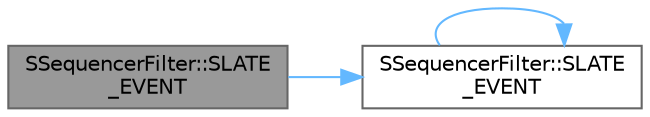 digraph "SSequencerFilter::SLATE_EVENT"
{
 // INTERACTIVE_SVG=YES
 // LATEX_PDF_SIZE
  bgcolor="transparent";
  edge [fontname=Helvetica,fontsize=10,labelfontname=Helvetica,labelfontsize=10];
  node [fontname=Helvetica,fontsize=10,shape=box,height=0.2,width=0.4];
  rankdir="LR";
  Node1 [id="Node000001",label="SSequencerFilter::SLATE\l_EVENT",height=0.2,width=0.4,color="gray40", fillcolor="grey60", style="filled", fontcolor="black",tooltip=" "];
  Node1 -> Node2 [id="edge1_Node000001_Node000002",color="steelblue1",style="solid",tooltip=" "];
  Node2 [id="Node000002",label="SSequencerFilter::SLATE\l_EVENT",height=0.2,width=0.4,color="grey40", fillcolor="white", style="filled",URL="$d2/d6d/classSSequencerFilter.html#a1e385d4438bcf0a0cc8cc7f4dc42e69e",tooltip=" "];
  Node2 -> Node2 [id="edge2_Node000002_Node000002",color="steelblue1",style="solid",tooltip=" "];
}
